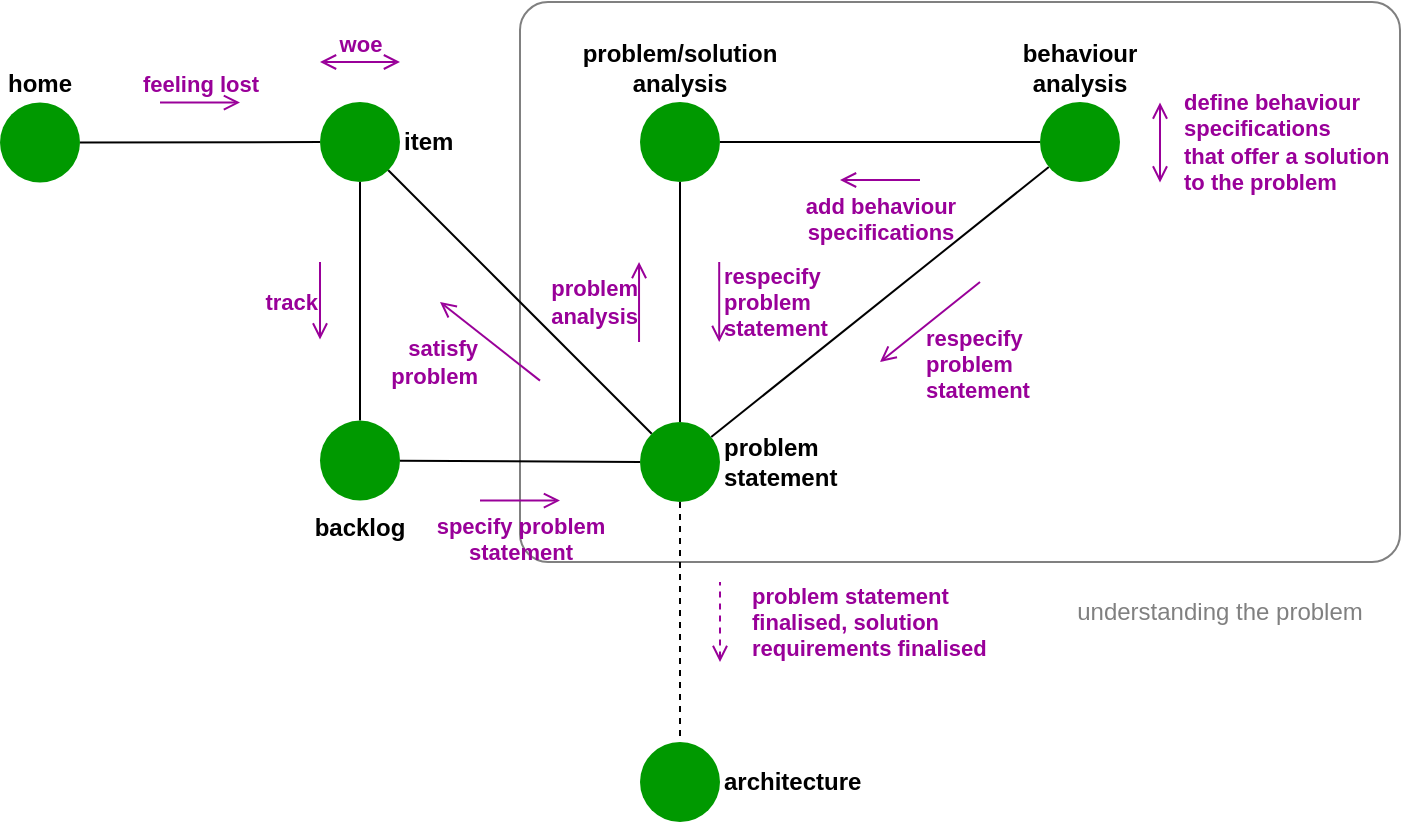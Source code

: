 <mxfile>
    <diagram id="lGy_aRZlCkoorKvYk23n" name="problem-analysis-flow">
        <mxGraphModel dx="4041" dy="5097" grid="1" gridSize="10" guides="1" tooltips="1" connect="1" arrows="1" fold="1" page="1" pageScale="1" pageWidth="3300" pageHeight="4681" math="0" shadow="0">
            <root>
                <mxCell id="0"/>
                <mxCell id="1" parent="0"/>
                <mxCell id="20" value="" style="rounded=1;whiteSpace=wrap;html=1;fontColor=#FFFF00;fillColor=default;strokeColor=#808080;arcSize=5;" parent="1" vertex="1">
                    <mxGeometry x="220" y="-90" width="440" height="280" as="geometry"/>
                </mxCell>
                <mxCell id="8" style="edgeStyle=none;html=1;endArrow=none;endFill=0;fontStyle=1" parent="1" source="2" target="4" edge="1">
                    <mxGeometry relative="1" as="geometry"/>
                </mxCell>
                <mxCell id="2" value="&lt;b&gt;home&lt;/b&gt;" style="ellipse;whiteSpace=wrap;html=1;aspect=fixed;strokeColor=none;fillColor=#009900;verticalAlign=bottom;labelPosition=center;verticalLabelPosition=top;align=center;" parent="1" vertex="1">
                    <mxGeometry x="-40" y="-39.72" width="40" height="40" as="geometry"/>
                </mxCell>
                <mxCell id="9" style="edgeStyle=none;html=1;endArrow=none;endFill=0;fontStyle=1" parent="1" source="4" target="29" edge="1">
                    <mxGeometry relative="1" as="geometry"/>
                </mxCell>
                <mxCell id="4" value="&lt;b&gt;item&lt;/b&gt;" style="ellipse;whiteSpace=wrap;html=1;aspect=fixed;strokeColor=none;fillColor=#009900;verticalAlign=middle;labelPosition=right;verticalLabelPosition=middle;align=left;" parent="1" vertex="1">
                    <mxGeometry x="120" y="-40" width="40" height="40" as="geometry"/>
                </mxCell>
                <mxCell id="10" style="edgeStyle=none;html=1;endArrow=none;endFill=0;fontStyle=1" parent="1" source="5" target="6" edge="1">
                    <mxGeometry relative="1" as="geometry"/>
                </mxCell>
                <mxCell id="15" style="edgeStyle=none;html=1;endArrow=none;endFill=0;dashed=1;fontStyle=1" parent="1" source="5" target="13" edge="1">
                    <mxGeometry relative="1" as="geometry"/>
                </mxCell>
                <mxCell id="34" style="edgeStyle=none;html=1;startArrow=none;startFill=0;endArrow=none;endFill=0;" parent="1" source="5" target="4" edge="1">
                    <mxGeometry relative="1" as="geometry"/>
                </mxCell>
                <mxCell id="5" value="&lt;b&gt;problem&lt;br&gt;statement&lt;br&gt;&lt;/b&gt;" style="ellipse;whiteSpace=wrap;html=1;aspect=fixed;strokeColor=none;fillColor=#009900;verticalAlign=middle;labelPosition=right;verticalLabelPosition=middle;align=left;" parent="1" vertex="1">
                    <mxGeometry x="280" y="120" width="40" height="40" as="geometry"/>
                </mxCell>
                <mxCell id="11" style="edgeStyle=none;html=1;endArrow=none;endFill=0;fontStyle=1" parent="1" source="6" target="7" edge="1">
                    <mxGeometry relative="1" as="geometry"/>
                </mxCell>
                <mxCell id="6" value="&lt;b&gt;problem/solution&lt;br&gt;analysis&lt;br&gt;&lt;/b&gt;" style="ellipse;whiteSpace=wrap;html=1;aspect=fixed;strokeColor=none;fillColor=#009900;verticalAlign=bottom;labelPosition=center;verticalLabelPosition=top;align=center;" parent="1" vertex="1">
                    <mxGeometry x="280" y="-40" width="40" height="40" as="geometry"/>
                </mxCell>
                <mxCell id="12" style="edgeStyle=none;html=1;endArrow=none;endFill=0;fontStyle=1" parent="1" source="7" target="5" edge="1">
                    <mxGeometry relative="1" as="geometry"/>
                </mxCell>
                <mxCell id="7" value="&lt;b&gt;behaviour&lt;br&gt;analysis&lt;br&gt;&lt;/b&gt;" style="ellipse;whiteSpace=wrap;html=1;aspect=fixed;strokeColor=none;fillColor=#009900;verticalAlign=bottom;labelPosition=center;verticalLabelPosition=top;align=center;" parent="1" vertex="1">
                    <mxGeometry x="480" y="-40" width="40" height="40" as="geometry"/>
                </mxCell>
                <mxCell id="13" value="&lt;b&gt;architecture&lt;br&gt;&lt;/b&gt;" style="ellipse;whiteSpace=wrap;html=1;aspect=fixed;strokeColor=none;fillColor=#009900;verticalAlign=middle;labelPosition=right;verticalLabelPosition=middle;align=left;" parent="1" vertex="1">
                    <mxGeometry x="280" y="280" width="40" height="40" as="geometry"/>
                </mxCell>
                <mxCell id="17" value="feeling lost" style="endArrow=open;html=1;endFill=0;verticalAlign=bottom;labelBackgroundColor=none;fontColor=#990099;strokeColor=#990099;fontStyle=1" parent="1" edge="1">
                    <mxGeometry width="50" height="50" relative="1" as="geometry">
                        <mxPoint x="40" y="-39.72" as="sourcePoint"/>
                        <mxPoint x="80" y="-39.72" as="targetPoint"/>
                    </mxGeometry>
                </mxCell>
                <mxCell id="18" value="woe" style="endArrow=open;html=1;endFill=0;verticalAlign=bottom;labelBackgroundColor=none;fontColor=#990099;strokeColor=#990099;startArrow=open;startFill=0;fontStyle=1;labelPosition=center;verticalLabelPosition=top;align=center;" parent="1" edge="1">
                    <mxGeometry width="50" height="50" relative="1" as="geometry">
                        <mxPoint x="120" y="-60" as="sourcePoint"/>
                        <mxPoint x="160" y="-60" as="targetPoint"/>
                    </mxGeometry>
                </mxCell>
                <mxCell id="19" value="track" style="endArrow=open;html=1;endFill=0;verticalAlign=middle;labelBackgroundColor=none;fontColor=#990099;strokeColor=#990099;fontStyle=1;labelPosition=left;verticalLabelPosition=middle;align=right;" parent="1" edge="1">
                    <mxGeometry width="50" height="50" relative="1" as="geometry">
                        <mxPoint x="120" y="40" as="sourcePoint"/>
                        <mxPoint x="120" y="78.74" as="targetPoint"/>
                    </mxGeometry>
                </mxCell>
                <mxCell id="22" value="understanding the problem" style="text;html=1;strokeColor=none;fillColor=none;align=center;verticalAlign=middle;whiteSpace=wrap;rounded=0;dashed=1;fontColor=#808080;rotation=0;" parent="1" vertex="1">
                    <mxGeometry x="490" y="200" width="160" height="30" as="geometry"/>
                </mxCell>
                <mxCell id="23" value="specify&amp;nbsp;problem&lt;br&gt;statement" style="endArrow=open;html=1;endFill=0;verticalAlign=top;labelBackgroundColor=none;fontColor=#990099;strokeColor=#990099;startArrow=none;startFill=0;labelPosition=center;verticalLabelPosition=bottom;align=center;fontStyle=1" parent="1" edge="1">
                    <mxGeometry width="50" height="50" relative="1" as="geometry">
                        <mxPoint x="200" y="159.31" as="sourcePoint"/>
                        <mxPoint x="240" y="159.31" as="targetPoint"/>
                    </mxGeometry>
                </mxCell>
                <mxCell id="24" value="problem&lt;br&gt;analysis" style="endArrow=open;html=1;endFill=0;verticalAlign=middle;labelBackgroundColor=none;fontColor=#990099;strokeColor=#990099;labelPosition=left;verticalLabelPosition=middle;align=right;fontStyle=1" parent="1" edge="1">
                    <mxGeometry width="50" height="50" relative="1" as="geometry">
                        <mxPoint x="279.52" y="80" as="sourcePoint"/>
                        <mxPoint x="279.52" y="40" as="targetPoint"/>
                    </mxGeometry>
                </mxCell>
                <mxCell id="25" value="define behaviour&lt;br&gt;specifications&lt;br&gt;that offer a solution&lt;br&gt;to the problem" style="endArrow=open;html=1;endFill=0;verticalAlign=middle;labelBackgroundColor=none;fontColor=#990099;strokeColor=#990099;fontStyle=1;labelPosition=right;verticalLabelPosition=middle;align=left;startArrow=open;startFill=0;" parent="1" edge="1">
                    <mxGeometry y="10" width="50" height="50" relative="1" as="geometry">
                        <mxPoint x="540" y="-39.72" as="sourcePoint"/>
                        <mxPoint x="540" y="0.28" as="targetPoint"/>
                        <mxPoint as="offset"/>
                    </mxGeometry>
                </mxCell>
                <mxCell id="26" value="respecify&lt;br&gt;problem&amp;nbsp;&lt;br&gt;statement" style="endArrow=none;html=1;endFill=0;verticalAlign=middle;labelBackgroundColor=none;fontColor=#990099;strokeColor=#990099;labelPosition=right;verticalLabelPosition=middle;align=left;startArrow=open;startFill=0;fontStyle=1" parent="1" edge="1">
                    <mxGeometry width="50" height="50" relative="1" as="geometry">
                        <mxPoint x="319.6" y="80" as="sourcePoint"/>
                        <mxPoint x="319.6" y="40" as="targetPoint"/>
                    </mxGeometry>
                </mxCell>
                <mxCell id="27" value="respecify&lt;br&gt;problem&amp;nbsp;&lt;br&gt;statement" style="endArrow=none;html=1;endFill=0;verticalAlign=middle;labelBackgroundColor=none;fontColor=#990099;strokeColor=#990099;labelPosition=right;verticalLabelPosition=middle;align=left;startArrow=open;startFill=0;fontStyle=1" parent="1" edge="1">
                    <mxGeometry x="-0.5" y="-14" width="50" height="50" relative="1" as="geometry">
                        <mxPoint x="400" y="90" as="sourcePoint"/>
                        <mxPoint x="450" y="50" as="targetPoint"/>
                        <mxPoint as="offset"/>
                    </mxGeometry>
                </mxCell>
                <mxCell id="28" value="problem statement&lt;br&gt;finalised, solution&lt;br&gt;requirements finalised" style="endArrow=none;html=1;endFill=0;verticalAlign=middle;labelBackgroundColor=none;fontColor=#990099;strokeColor=#990099;labelPosition=right;verticalLabelPosition=middle;align=left;startArrow=open;startFill=0;dashed=1;fontStyle=1" parent="1" edge="1">
                    <mxGeometry y="-14" width="50" height="50" relative="1" as="geometry">
                        <mxPoint x="320" y="240" as="sourcePoint"/>
                        <mxPoint x="320" y="200" as="targetPoint"/>
                        <mxPoint as="offset"/>
                    </mxGeometry>
                </mxCell>
                <mxCell id="30" style="edgeStyle=none;html=1;endArrow=none;endFill=0;" parent="1" source="29" target="5" edge="1">
                    <mxGeometry relative="1" as="geometry"/>
                </mxCell>
                <mxCell id="29" value="&lt;b&gt;backlog&lt;/b&gt;" style="ellipse;whiteSpace=wrap;html=1;aspect=fixed;strokeColor=none;fillColor=#009900;verticalAlign=top;labelPosition=center;verticalLabelPosition=bottom;align=center;" parent="1" vertex="1">
                    <mxGeometry x="120" y="119.31" width="40" height="40" as="geometry"/>
                </mxCell>
                <mxCell id="33" value="add behaviour&lt;br&gt;specifications" style="endArrow=none;html=1;endFill=0;verticalAlign=top;labelBackgroundColor=none;fontColor=#990099;strokeColor=#990099;startArrow=open;startFill=0;labelPosition=center;verticalLabelPosition=bottom;align=center;fontStyle=1" parent="1" edge="1">
                    <mxGeometry width="50" height="50" relative="1" as="geometry">
                        <mxPoint x="380" y="-1" as="sourcePoint"/>
                        <mxPoint x="420" y="-1" as="targetPoint"/>
                    </mxGeometry>
                </mxCell>
                <mxCell id="35" value="satisfy&lt;br&gt;problem" style="endArrow=none;html=1;endFill=0;verticalAlign=middle;labelBackgroundColor=none;fontColor=#990099;strokeColor=#990099;labelPosition=left;verticalLabelPosition=middle;align=right;startArrow=open;startFill=0;fontStyle=1" parent="1" edge="1">
                    <mxGeometry x="0.077" y="-11" width="50" height="50" relative="1" as="geometry">
                        <mxPoint x="180" y="60" as="sourcePoint"/>
                        <mxPoint x="230" y="99.31" as="targetPoint"/>
                        <mxPoint as="offset"/>
                    </mxGeometry>
                </mxCell>
            </root>
        </mxGraphModel>
    </diagram>
</mxfile>